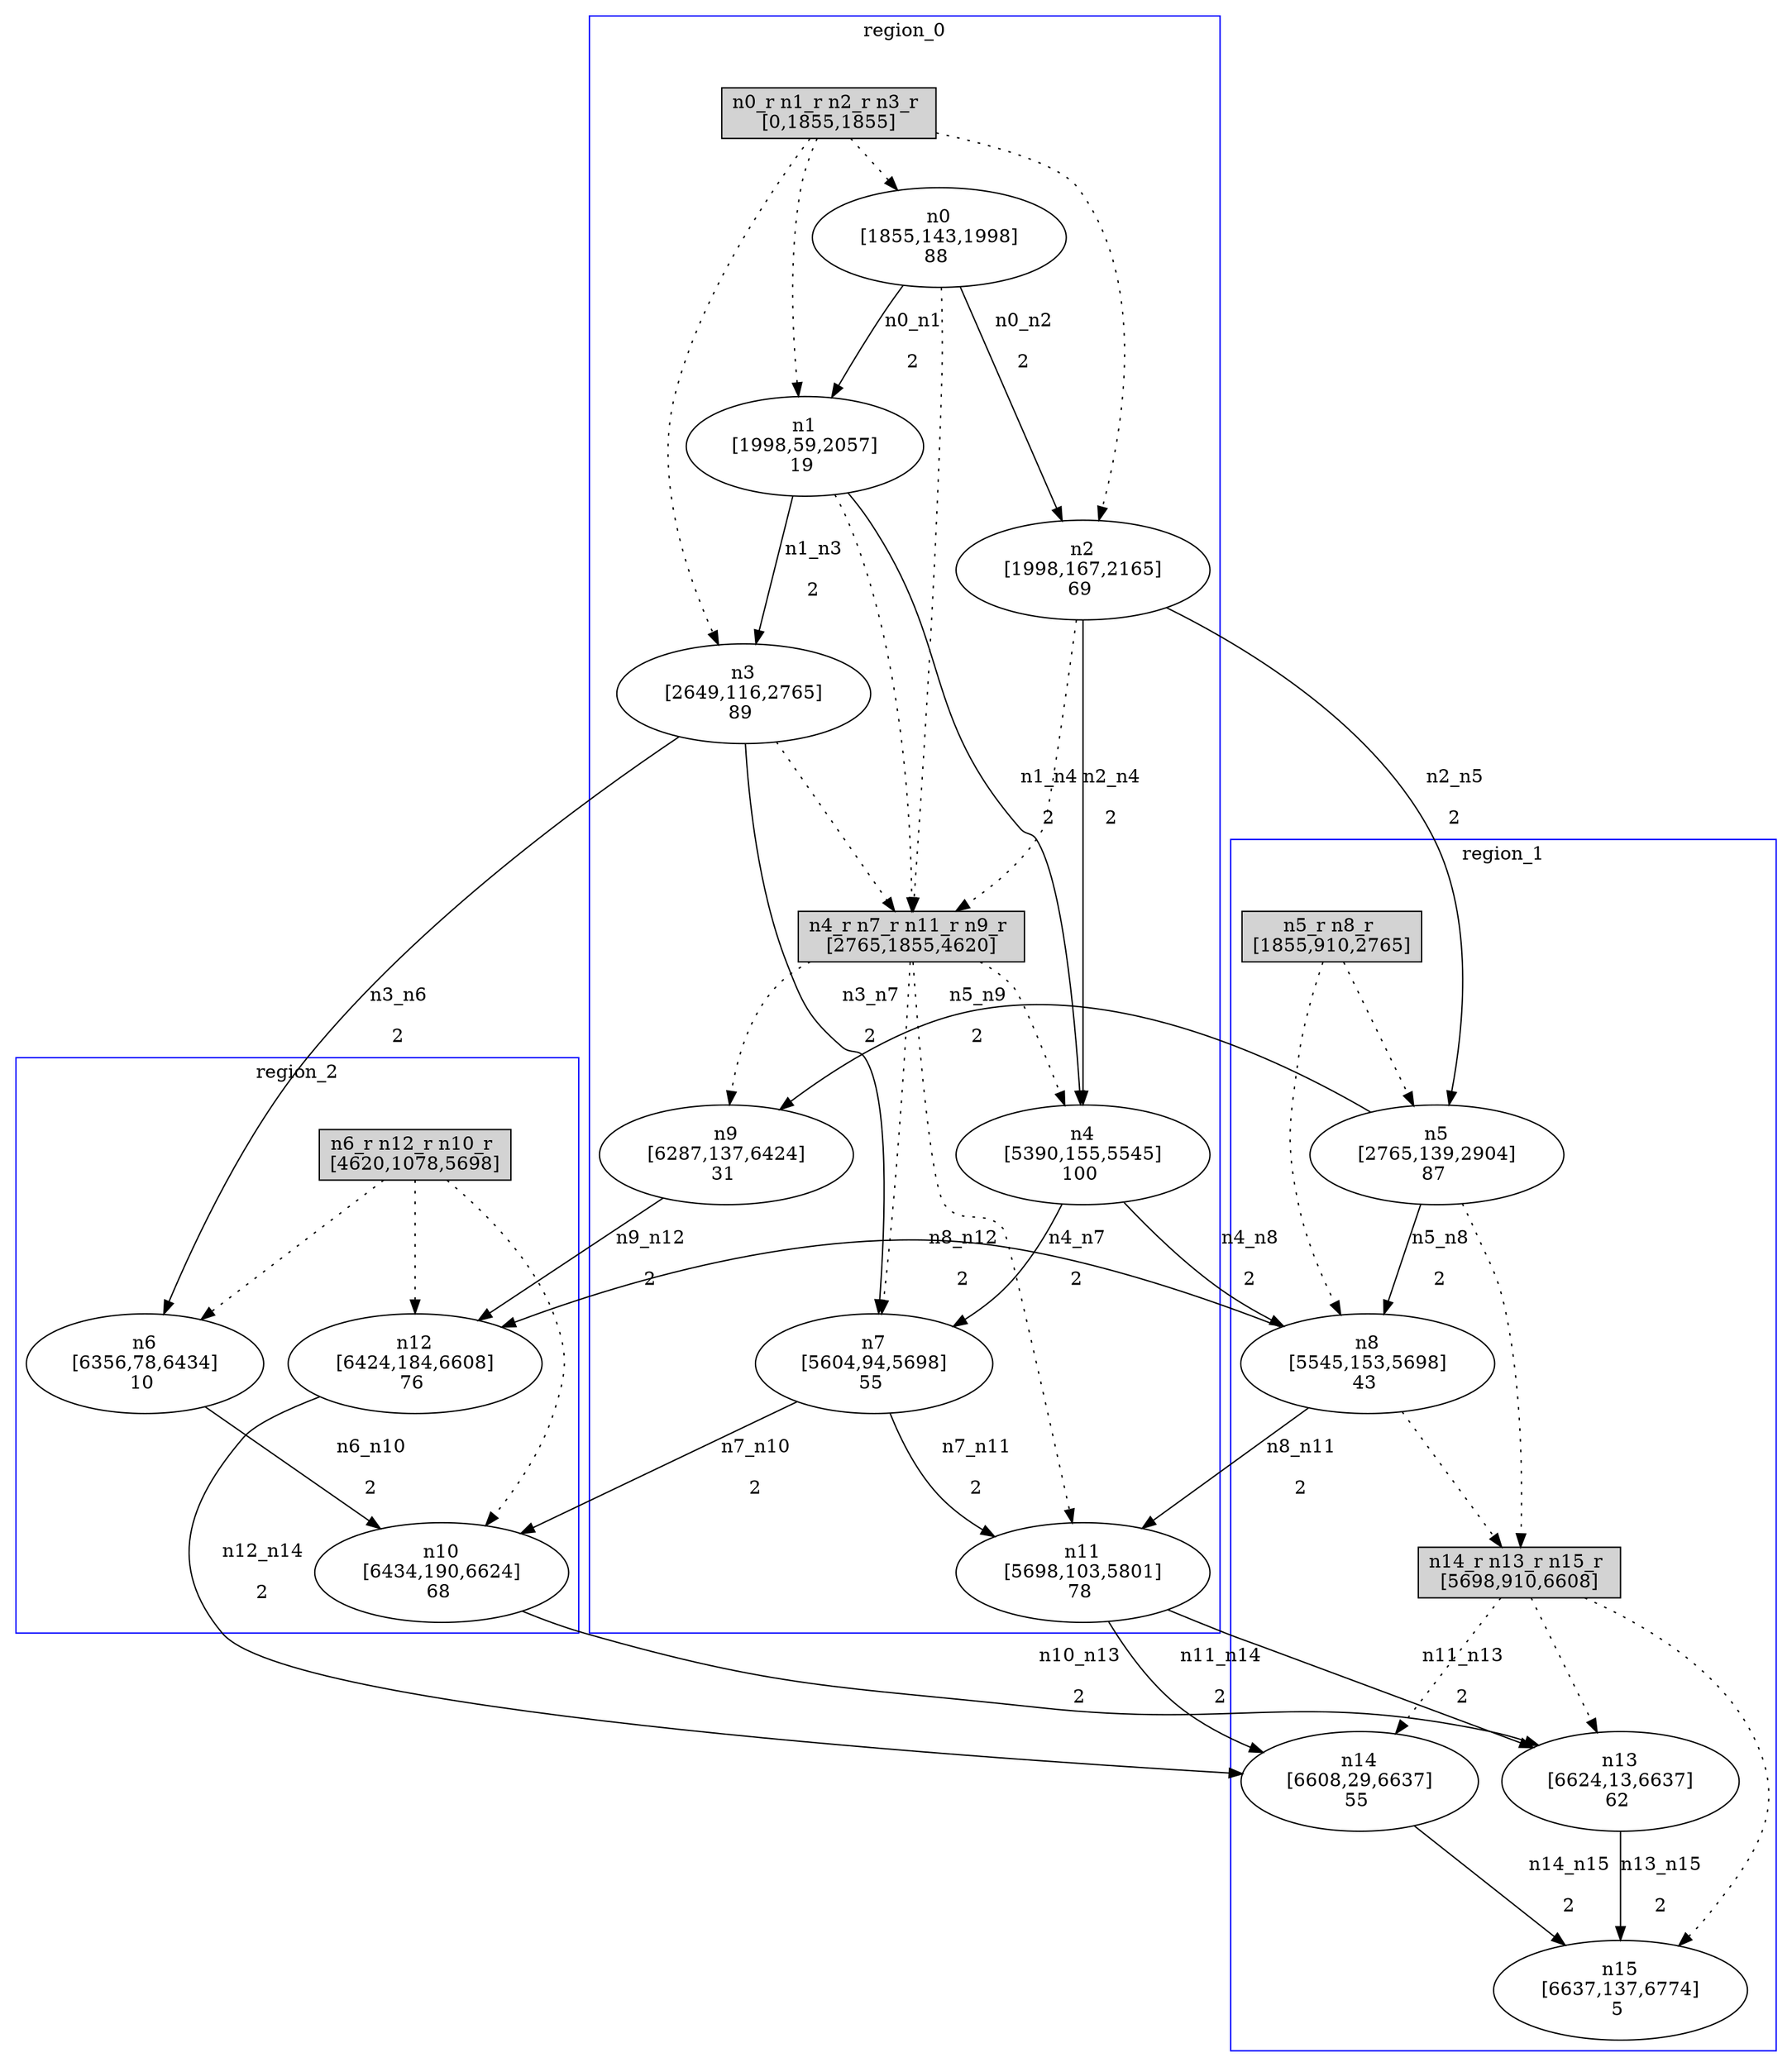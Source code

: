 //3-LSsolveMIPnSolStatus 9.
//4-SL 6774.
//5-LSsolveMIPsolveTime(double) 1800.03.
//6-reconfigurateNum(int) 5.
//7-reconfigurateTime(int) 6608.
digraph test_0 {
	size="28,40";
	subgraph cluster0 {
		stytle=filled;
		color=blue;
		label=region_0;
		reconfNode_0_1 [ shape = box, style = filled, label = "n0_r n1_r n2_r n3_r \n[0,1855,1855]" ];
		n0 [ label="n0\n[1855,143,1998]\n88 " ];
		n1 [ label="n1\n[1998,59,2057]\n19 " ];
		n2 [ label="n2\n[1998,167,2165]\n69 " ];
		n3 [ label="n3\n[2649,116,2765]\n89 " ];
		reconfNode_0_1 -> n0 [ style = dotted ];
		reconfNode_0_1 -> n1 [ style = dotted ];
		reconfNode_0_1 -> n2 [ style = dotted ];
		reconfNode_0_1 -> n3 [ style = dotted ];
		n0 -> reconfNode_0_2 [ style = dotted ];
		n1 -> reconfNode_0_2 [ style = dotted ];
		n2 -> reconfNode_0_2 [ style = dotted ];
		n3 -> reconfNode_0_2 [ style = dotted ];
		reconfNode_0_2 [ shape = box, style = filled, label = "n4_r n7_r n11_r n9_r \n[2765,1855,4620]" ];
		n4 [ label="n4\n[5390,155,5545]\n100 " ];
		n7 [ label="n7\n[5604,94,5698]\n55 " ];
		n11 [ label="n11\n[5698,103,5801]\n78 " ];
		n9 [ label="n9\n[6287,137,6424]\n31 " ];
		reconfNode_0_2 -> n4 [ style = dotted ];
		reconfNode_0_2 -> n7 [ style = dotted ];
		reconfNode_0_2 -> n11 [ style = dotted ];
		reconfNode_0_2 -> n9 [ style = dotted ];
	}
	subgraph cluster1 {
		stytle=filled;
		color=blue;
		label=region_1;
		reconfNode_1_1 [ shape = box, style = filled, label = "n5_r n8_r \n[1855,910,2765]" ];
		n5 [ label="n5\n[2765,139,2904]\n87 " ];
		n8 [ label="n8\n[5545,153,5698]\n43 " ];
		reconfNode_1_1 -> n5 [ style = dotted ];
		reconfNode_1_1 -> n8 [ style = dotted ];
		n5 -> reconfNode_1_2 [ style = dotted ];
		n8 -> reconfNode_1_2 [ style = dotted ];
		reconfNode_1_2 [ shape = box, style = filled, label = "n14_r n13_r n15_r \n[5698,910,6608]" ];
		n14 [ label="n14\n[6608,29,6637]\n55 " ];
		n13 [ label="n13\n[6624,13,6637]\n62 " ];
		n15 [ label="n15\n[6637,137,6774]\n5 " ];
		reconfNode_1_2 -> n14 [ style = dotted ];
		reconfNode_1_2 -> n13 [ style = dotted ];
		reconfNode_1_2 -> n15 [ style = dotted ];
	}
	subgraph cluster2 {
		stytle=filled;
		color=blue;
		label=region_2;
		reconfNode_2_1 [ shape = box, style = filled, label = "n6_r n12_r n10_r \n[4620,1078,5698]" ];
		n6 [ label="n6\n[6356,78,6434]\n10 " ];
		n12 [ label="n12\n[6424,184,6608]\n76 " ];
		n10 [ label="n10\n[6434,190,6624]\n68 " ];
		reconfNode_2_1 -> n6 [ style = dotted ];
		reconfNode_2_1 -> n12 [ style = dotted ];
		reconfNode_2_1 -> n10 [ style = dotted ];
	}
	n0 -> n1 [ label="n0_n1\n2" ];
	n0 -> n2 [ label="n0_n2\n2" ];
	n1 -> n3 [ label="n1_n3\n2" ];
	n1 -> n4 [ label="n1_n4\n2" ];
	n2 -> n4 [ label="n2_n4\n2" ];
	n2 -> n5 [ label="n2_n5\n2" ];
	n3 -> n6 [ label="n3_n6\n2" ];
	n3 -> n7 [ label="n3_n7\n2" ];
	n4 -> n7 [ label="n4_n7\n2" ];
	n4 -> n8 [ label="n4_n8\n2" ];
	n5 -> n8 [ label="n5_n8\n2" ];
	n5 -> n9 [ label="n5_n9\n2" ];
	n6 -> n10 [ label="n6_n10\n2" ];
	n7 -> n10 [ label="n7_n10\n2" ];
	n7 -> n11 [ label="n7_n11\n2" ];
	n8 -> n11 [ label="n8_n11\n2" ];
	n8 -> n12 [ label="n8_n12\n2" ];
	n9 -> n12 [ label="n9_n12\n2" ];
	n10 -> n13 [ label="n10_n13\n2" ];
	n11 -> n13 [ label="n11_n13\n2" ];
	n11 -> n14 [ label="n11_n14\n2" ];
	n12 -> n14 [ label="n12_n14\n2" ];
	n13 -> n15 [ label="n13_n15\n2" ];
	n14 -> n15 [ label="n14_n15\n2" ];
}

